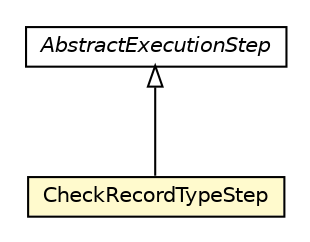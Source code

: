 #!/usr/local/bin/dot
#
# Class diagram 
# Generated by UMLGraph version R5_6-24-gf6e263 (http://www.umlgraph.org/)
#

digraph G {
	edge [fontname="Helvetica",fontsize=10,labelfontname="Helvetica",labelfontsize=10];
	node [fontname="Helvetica",fontsize=10,shape=plaintext];
	nodesep=0.25;
	ranksep=0.5;
	// com.orientechnologies.orient.core.sql.executor.CheckRecordTypeStep
	c872527 [label=<<table title="com.orientechnologies.orient.core.sql.executor.CheckRecordTypeStep" border="0" cellborder="1" cellspacing="0" cellpadding="2" port="p" bgcolor="lemonChiffon" href="./CheckRecordTypeStep.html">
		<tr><td><table border="0" cellspacing="0" cellpadding="1">
<tr><td align="center" balign="center"> CheckRecordTypeStep </td></tr>
		</table></td></tr>
		</table>>, URL="./CheckRecordTypeStep.html", fontname="Helvetica", fontcolor="black", fontsize=10.0];
	// com.orientechnologies.orient.core.sql.executor.AbstractExecutionStep
	c872547 [label=<<table title="com.orientechnologies.orient.core.sql.executor.AbstractExecutionStep" border="0" cellborder="1" cellspacing="0" cellpadding="2" port="p" href="./AbstractExecutionStep.html">
		<tr><td><table border="0" cellspacing="0" cellpadding="1">
<tr><td align="center" balign="center"><font face="Helvetica-Oblique"> AbstractExecutionStep </font></td></tr>
		</table></td></tr>
		</table>>, URL="./AbstractExecutionStep.html", fontname="Helvetica", fontcolor="black", fontsize=10.0];
	//com.orientechnologies.orient.core.sql.executor.CheckRecordTypeStep extends com.orientechnologies.orient.core.sql.executor.AbstractExecutionStep
	c872547:p -> c872527:p [dir=back,arrowtail=empty];
}

